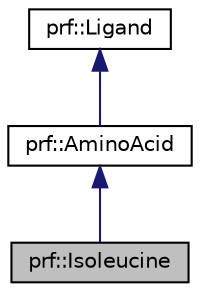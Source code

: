 digraph "prf::Isoleucine"
{
  bgcolor="transparent";
  edge [fontname="Helvetica",fontsize="10",labelfontname="Helvetica",labelfontsize="10"];
  node [fontname="Helvetica",fontsize="10",shape=record];
  Node1 [label="prf::Isoleucine",height=0.2,width=0.4,color="black", fillcolor="grey75", style="filled" fontcolor="black"];
  Node2 -> Node1 [dir="back",color="midnightblue",fontsize="10",style="solid",fontname="Helvetica"];
  Node2 [label="prf::AminoAcid",height=0.2,width=0.4,color="black",URL="$classprf_1_1AminoAcid.html",tooltip="Amino acid base class."];
  Node3 -> Node2 [dir="back",color="midnightblue",fontsize="10",style="solid",fontname="Helvetica"];
  Node3 [label="prf::Ligand",height=0.2,width=0.4,color="black",URL="$classprf_1_1Ligand.html",tooltip="An abstract class providing a base for amino acids and capping groups."];
}
